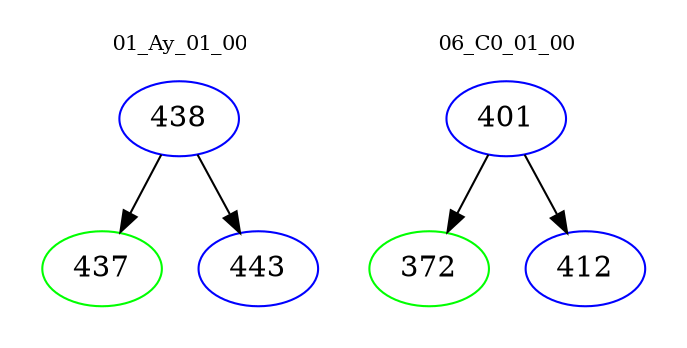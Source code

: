 digraph{
subgraph cluster_0 {
color = white
label = "01_Ay_01_00";
fontsize=10;
T0_438 [label="438", color="blue"]
T0_438 -> T0_437 [color="black"]
T0_437 [label="437", color="green"]
T0_438 -> T0_443 [color="black"]
T0_443 [label="443", color="blue"]
}
subgraph cluster_1 {
color = white
label = "06_C0_01_00";
fontsize=10;
T1_401 [label="401", color="blue"]
T1_401 -> T1_372 [color="black"]
T1_372 [label="372", color="green"]
T1_401 -> T1_412 [color="black"]
T1_412 [label="412", color="blue"]
}
}
